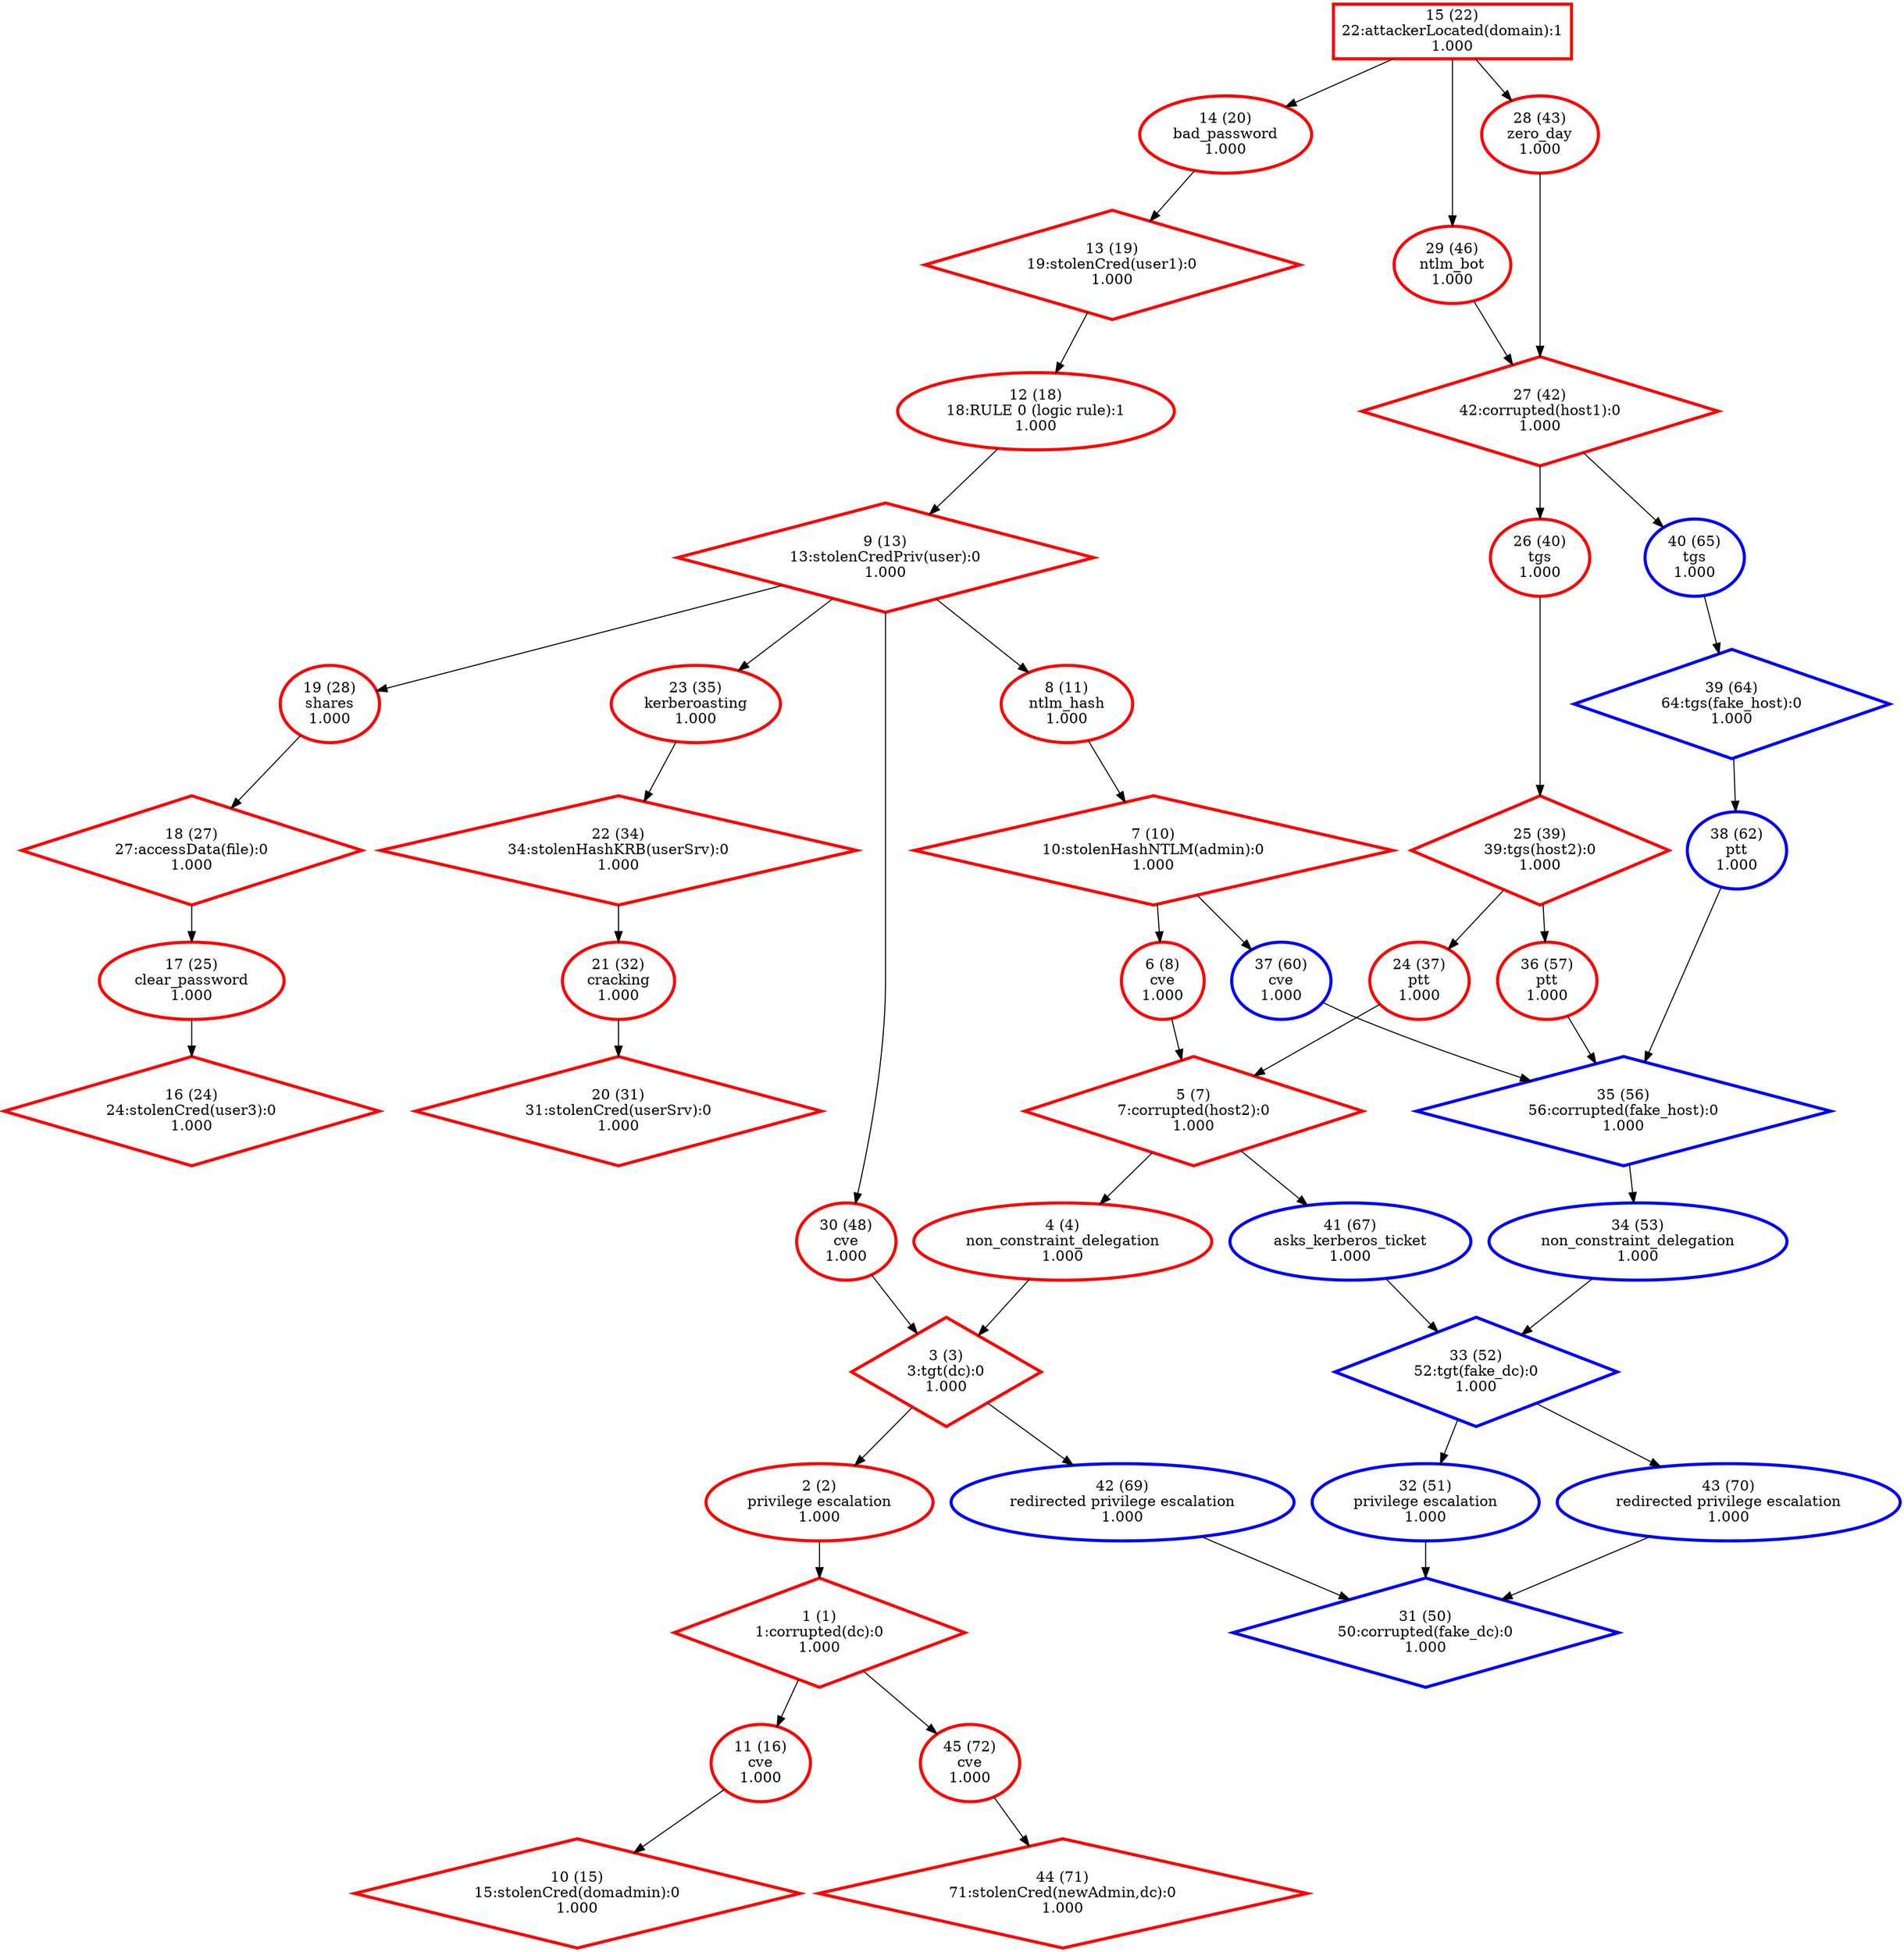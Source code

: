 digraph G {
  1 [label="1 (1)\n1:corrupted(dc):0\n1.000", color="red", penwidth=3, shape="diamond"];
  2 [label="2 (2)\nprivilege escalation\n1.000", color="red", penwidth=3, shape="ellipse"];
  3 [label="3 (3)\n3:tgt(dc):0\n1.000", color="red", penwidth=3, shape="diamond"];
  4 [label="4 (4)\nnon_constraint_delegation\n1.000", color="red", penwidth=3, shape="ellipse"];
  5 [label="5 (7)\n7:corrupted(host2):0\n1.000", color="red", penwidth=3, shape="diamond"];
  6 [label="6 (8)\ncve\n1.000", color="red", penwidth=3, shape="ellipse"];
  7 [label="7 (10)\n10:stolenHashNTLM(admin):0\n1.000", color="red", penwidth=3, shape="diamond"];
  8 [label="8 (11)\nntlm_hash\n1.000", color="red", penwidth=3, shape="ellipse"];
  9 [label="9 (13)\n13:stolenCredPriv(user):0\n1.000", color="red", penwidth=3, shape="diamond"];
  10 [label="10 (15)\n15:stolenCred(domadmin):0\n1.000", color="red", penwidth=3, shape="diamond"];
  11 [label="11 (16)\ncve\n1.000", color="red", penwidth=3, shape="ellipse"];
  12 [label="12 (18)\n18:RULE 0 (logic rule):1\n1.000", color="red", penwidth=3, shape="ellipse"];
  13 [label="13 (19)\n19:stolenCred(user1):0\n1.000", color="red", penwidth=3, shape="diamond"];
  14 [label="14 (20)\nbad_password\n1.000", color="red", penwidth=3, shape="ellipse"];
  15 [label="15 (22)\n22:attackerLocated(domain):1\n1.000", color="red", penwidth=3, shape="box"];
  16 [label="16 (24)\n24:stolenCred(user3):0\n1.000", color="red", penwidth=3, shape="diamond"];
  17 [label="17 (25)\nclear_password\n1.000", color="red", penwidth=3, shape="ellipse"];
  18 [label="18 (27)\n27:accessData(file):0\n1.000", color="red", penwidth=3, shape="diamond"];
  19 [label="19 (28)\nshares\n1.000", color="red", penwidth=3, shape="ellipse"];
  20 [label="20 (31)\n31:stolenCred(userSrv):0\n1.000", color="red", penwidth=3, shape="diamond"];
  21 [label="21 (32)\ncracking\n1.000", color="red", penwidth=3, shape="ellipse"];
  22 [label="22 (34)\n34:stolenHashKRB(userSrv):0\n1.000", color="red", penwidth=3, shape="diamond"];
  23 [label="23 (35)\nkerberoasting\n1.000", color="red", penwidth=3, shape="ellipse"];
  24 [label="24 (37)\nptt\n1.000", color="red", penwidth=3, shape="ellipse"];
  25 [label="25 (39)\n39:tgs(host2):0\n1.000", color="red", penwidth=3, shape="diamond"];
  26 [label="26 (40)\ntgs\n1.000", color="red", penwidth=3, shape="ellipse"];
  27 [label="27 (42)\n42:corrupted(host1):0\n1.000", color="red", penwidth=3, shape="diamond"];
  28 [label="28 (43)\nzero_day\n1.000", color="red", penwidth=3, shape="ellipse"];
  29 [label="29 (46)\nntlm_bot\n1.000", color="red", penwidth=3, shape="ellipse"];
  30 [label="30 (48)\ncve\n1.000", color="red", penwidth=3, shape="ellipse"];
  31 [label="31 (50)\n50:corrupted(fake_dc):0\n1.000", color="blue", penwidth=3, shape="diamond"];
  32 [label="32 (51)\nprivilege escalation\n1.000", color="blue", penwidth=3, shape="ellipse"];
  33 [label="33 (52)\n52:tgt(fake_dc):0\n1.000", color="blue", penwidth=3, shape="diamond"];
  34 [label="34 (53)\nnon_constraint_delegation\n1.000", color="blue", penwidth=3, shape="ellipse"];
  35 [label="35 (56)\n56:corrupted(fake_host):0\n1.000", color="blue", penwidth=3, shape="diamond"];
  36 [label="36 (57)\nptt\n1.000", color="red", penwidth=3, shape="ellipse"];
  37 [label="37 (60)\ncve\n1.000", color="blue", penwidth=3, shape="ellipse"];
  38 [label="38 (62)\nptt\n1.000", color="blue", penwidth=3, shape="ellipse"];
  39 [label="39 (64)\n64:tgs(fake_host):0\n1.000", color="blue", penwidth=3, shape="diamond"];
  40 [label="40 (65)\ntgs\n1.000", color="blue", penwidth=3, shape="ellipse"];
  41 [label="41 (67)\nasks_kerberos_ticket\n1.000", color="blue", penwidth=3, shape="ellipse"];
  42 [label="42 (69)\nredirected privilege escalation\n1.000", color="blue", penwidth=3, shape="ellipse"];
  43 [label="43 (70)\nredirected privilege escalation\n1.000", color="blue", penwidth=3, shape="ellipse"];
  44 [label="44 (71)\n71:stolenCred(newAdmin,dc):0\n1.000", color="red", penwidth=3, shape="diamond"];
  45 [label="45 (72)\ncve\n1.000", color="red", penwidth=3, shape="ellipse"];
  "1" -> "11";
  "1" -> "45";
  "11" -> "10";
  "15" -> "14";
  "15" -> "28";
  "15" -> "29";
  "14" -> "13";
  "13" -> "12";
  "12" -> "9";
  "9" -> "19";
  "9" -> "23";
  "9" -> "8";
  "9" -> "30";
  "19" -> "18";
  "18" -> "17";
  "17" -> "16";
  "23" -> "22";
  "22" -> "21";
  "21" -> "20";
  "8" -> "7";
  "7" -> "6";
  "7" -> "37";
  "6" -> "5";
  "5" -> "4";
  "5" -> "41";
  "28" -> "27";
  "27" -> "26";
  "27" -> "40";
  "29" -> "27";
  "26" -> "25";
  "25" -> "24";
  "25" -> "36";
  "24" -> "5";
  "4" -> "3";
  "3" -> "2";
  "3" -> "42";
  "30" -> "3";
  "2" -> "1";
  "36" -> "35";
  "35" -> "34";
  "37" -> "35";
  "40" -> "39";
  "39" -> "38";
  "38" -> "35";
  "34" -> "33";
  "33" -> "32";
  "33" -> "43";
  "41" -> "33";
  "32" -> "31";
  "42" -> "31";
  "43" -> "31";
  "45" -> "44";
}